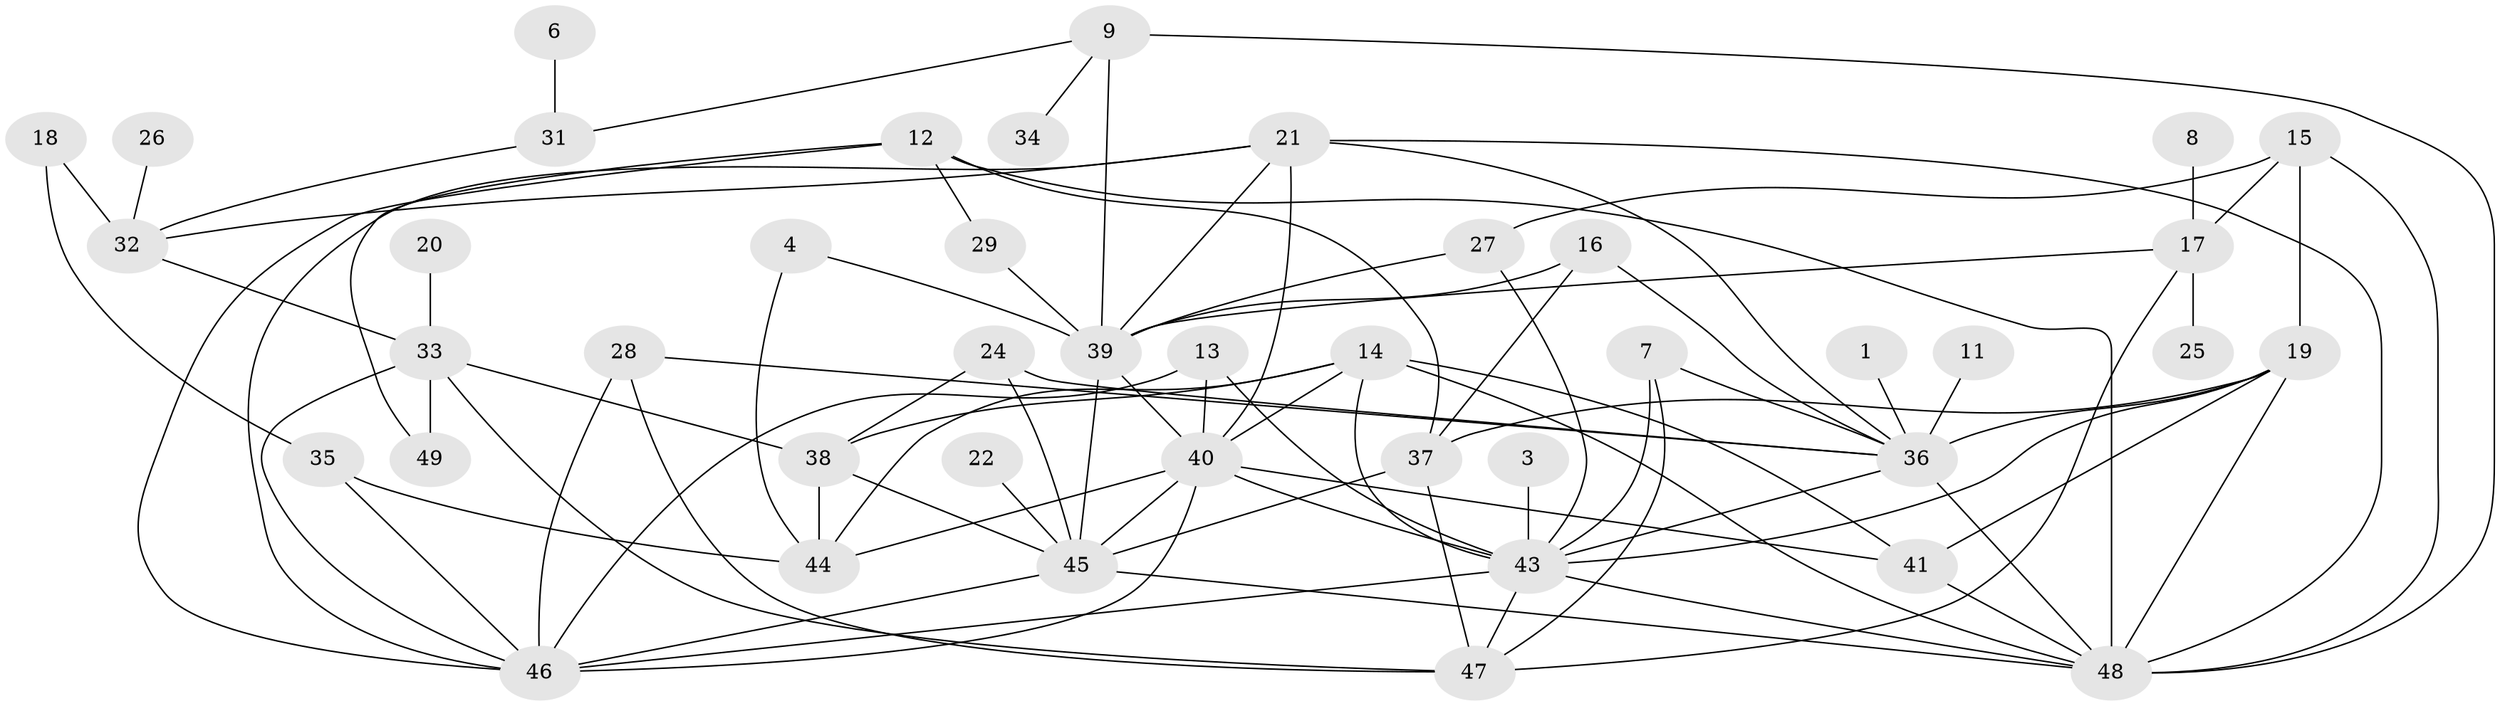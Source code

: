 // original degree distribution, {1: 0.17525773195876287, 3: 0.18556701030927836, 4: 0.15463917525773196, 2: 0.23711340206185566, 0: 0.05154639175257732, 8: 0.020618556701030927, 6: 0.041237113402061855, 5: 0.10309278350515463, 7: 0.030927835051546393}
// Generated by graph-tools (version 1.1) at 2025/25/03/09/25 03:25:16]
// undirected, 43 vertices, 90 edges
graph export_dot {
graph [start="1"]
  node [color=gray90,style=filled];
  1;
  3;
  4;
  6;
  7;
  8;
  9;
  11;
  12;
  13;
  14;
  15;
  16;
  17;
  18;
  19;
  20;
  21;
  22;
  24;
  25;
  26;
  27;
  28;
  29;
  31;
  32;
  33;
  34;
  35;
  36;
  37;
  38;
  39;
  40;
  41;
  43;
  44;
  45;
  46;
  47;
  48;
  49;
  1 -- 36 [weight=1.0];
  3 -- 43 [weight=1.0];
  4 -- 39 [weight=1.0];
  4 -- 44 [weight=1.0];
  6 -- 31 [weight=1.0];
  7 -- 36 [weight=1.0];
  7 -- 43 [weight=2.0];
  7 -- 47 [weight=1.0];
  8 -- 17 [weight=1.0];
  9 -- 31 [weight=1.0];
  9 -- 34 [weight=1.0];
  9 -- 39 [weight=2.0];
  9 -- 48 [weight=1.0];
  11 -- 36 [weight=1.0];
  12 -- 29 [weight=1.0];
  12 -- 37 [weight=1.0];
  12 -- 46 [weight=1.0];
  12 -- 48 [weight=2.0];
  12 -- 49 [weight=1.0];
  13 -- 40 [weight=1.0];
  13 -- 43 [weight=1.0];
  13 -- 46 [weight=1.0];
  14 -- 38 [weight=1.0];
  14 -- 40 [weight=1.0];
  14 -- 41 [weight=1.0];
  14 -- 43 [weight=1.0];
  14 -- 44 [weight=1.0];
  14 -- 48 [weight=1.0];
  15 -- 17 [weight=1.0];
  15 -- 19 [weight=2.0];
  15 -- 27 [weight=1.0];
  15 -- 48 [weight=1.0];
  16 -- 36 [weight=1.0];
  16 -- 37 [weight=1.0];
  16 -- 39 [weight=1.0];
  17 -- 25 [weight=1.0];
  17 -- 39 [weight=1.0];
  17 -- 47 [weight=1.0];
  18 -- 32 [weight=1.0];
  18 -- 35 [weight=1.0];
  19 -- 36 [weight=1.0];
  19 -- 37 [weight=1.0];
  19 -- 41 [weight=1.0];
  19 -- 43 [weight=1.0];
  19 -- 48 [weight=1.0];
  20 -- 33 [weight=1.0];
  21 -- 32 [weight=1.0];
  21 -- 36 [weight=2.0];
  21 -- 39 [weight=1.0];
  21 -- 40 [weight=1.0];
  21 -- 46 [weight=1.0];
  21 -- 48 [weight=1.0];
  22 -- 45 [weight=1.0];
  24 -- 36 [weight=1.0];
  24 -- 38 [weight=1.0];
  24 -- 45 [weight=1.0];
  26 -- 32 [weight=1.0];
  27 -- 39 [weight=1.0];
  27 -- 43 [weight=1.0];
  28 -- 36 [weight=1.0];
  28 -- 46 [weight=1.0];
  28 -- 47 [weight=1.0];
  29 -- 39 [weight=1.0];
  31 -- 32 [weight=1.0];
  32 -- 33 [weight=1.0];
  33 -- 38 [weight=1.0];
  33 -- 46 [weight=1.0];
  33 -- 47 [weight=1.0];
  33 -- 49 [weight=1.0];
  35 -- 44 [weight=1.0];
  35 -- 46 [weight=1.0];
  36 -- 43 [weight=1.0];
  36 -- 48 [weight=1.0];
  37 -- 45 [weight=1.0];
  37 -- 47 [weight=1.0];
  38 -- 44 [weight=1.0];
  38 -- 45 [weight=1.0];
  39 -- 40 [weight=1.0];
  39 -- 45 [weight=1.0];
  40 -- 41 [weight=1.0];
  40 -- 43 [weight=1.0];
  40 -- 44 [weight=1.0];
  40 -- 45 [weight=1.0];
  40 -- 46 [weight=1.0];
  41 -- 48 [weight=1.0];
  43 -- 46 [weight=2.0];
  43 -- 47 [weight=1.0];
  43 -- 48 [weight=1.0];
  45 -- 46 [weight=1.0];
  45 -- 48 [weight=1.0];
}
